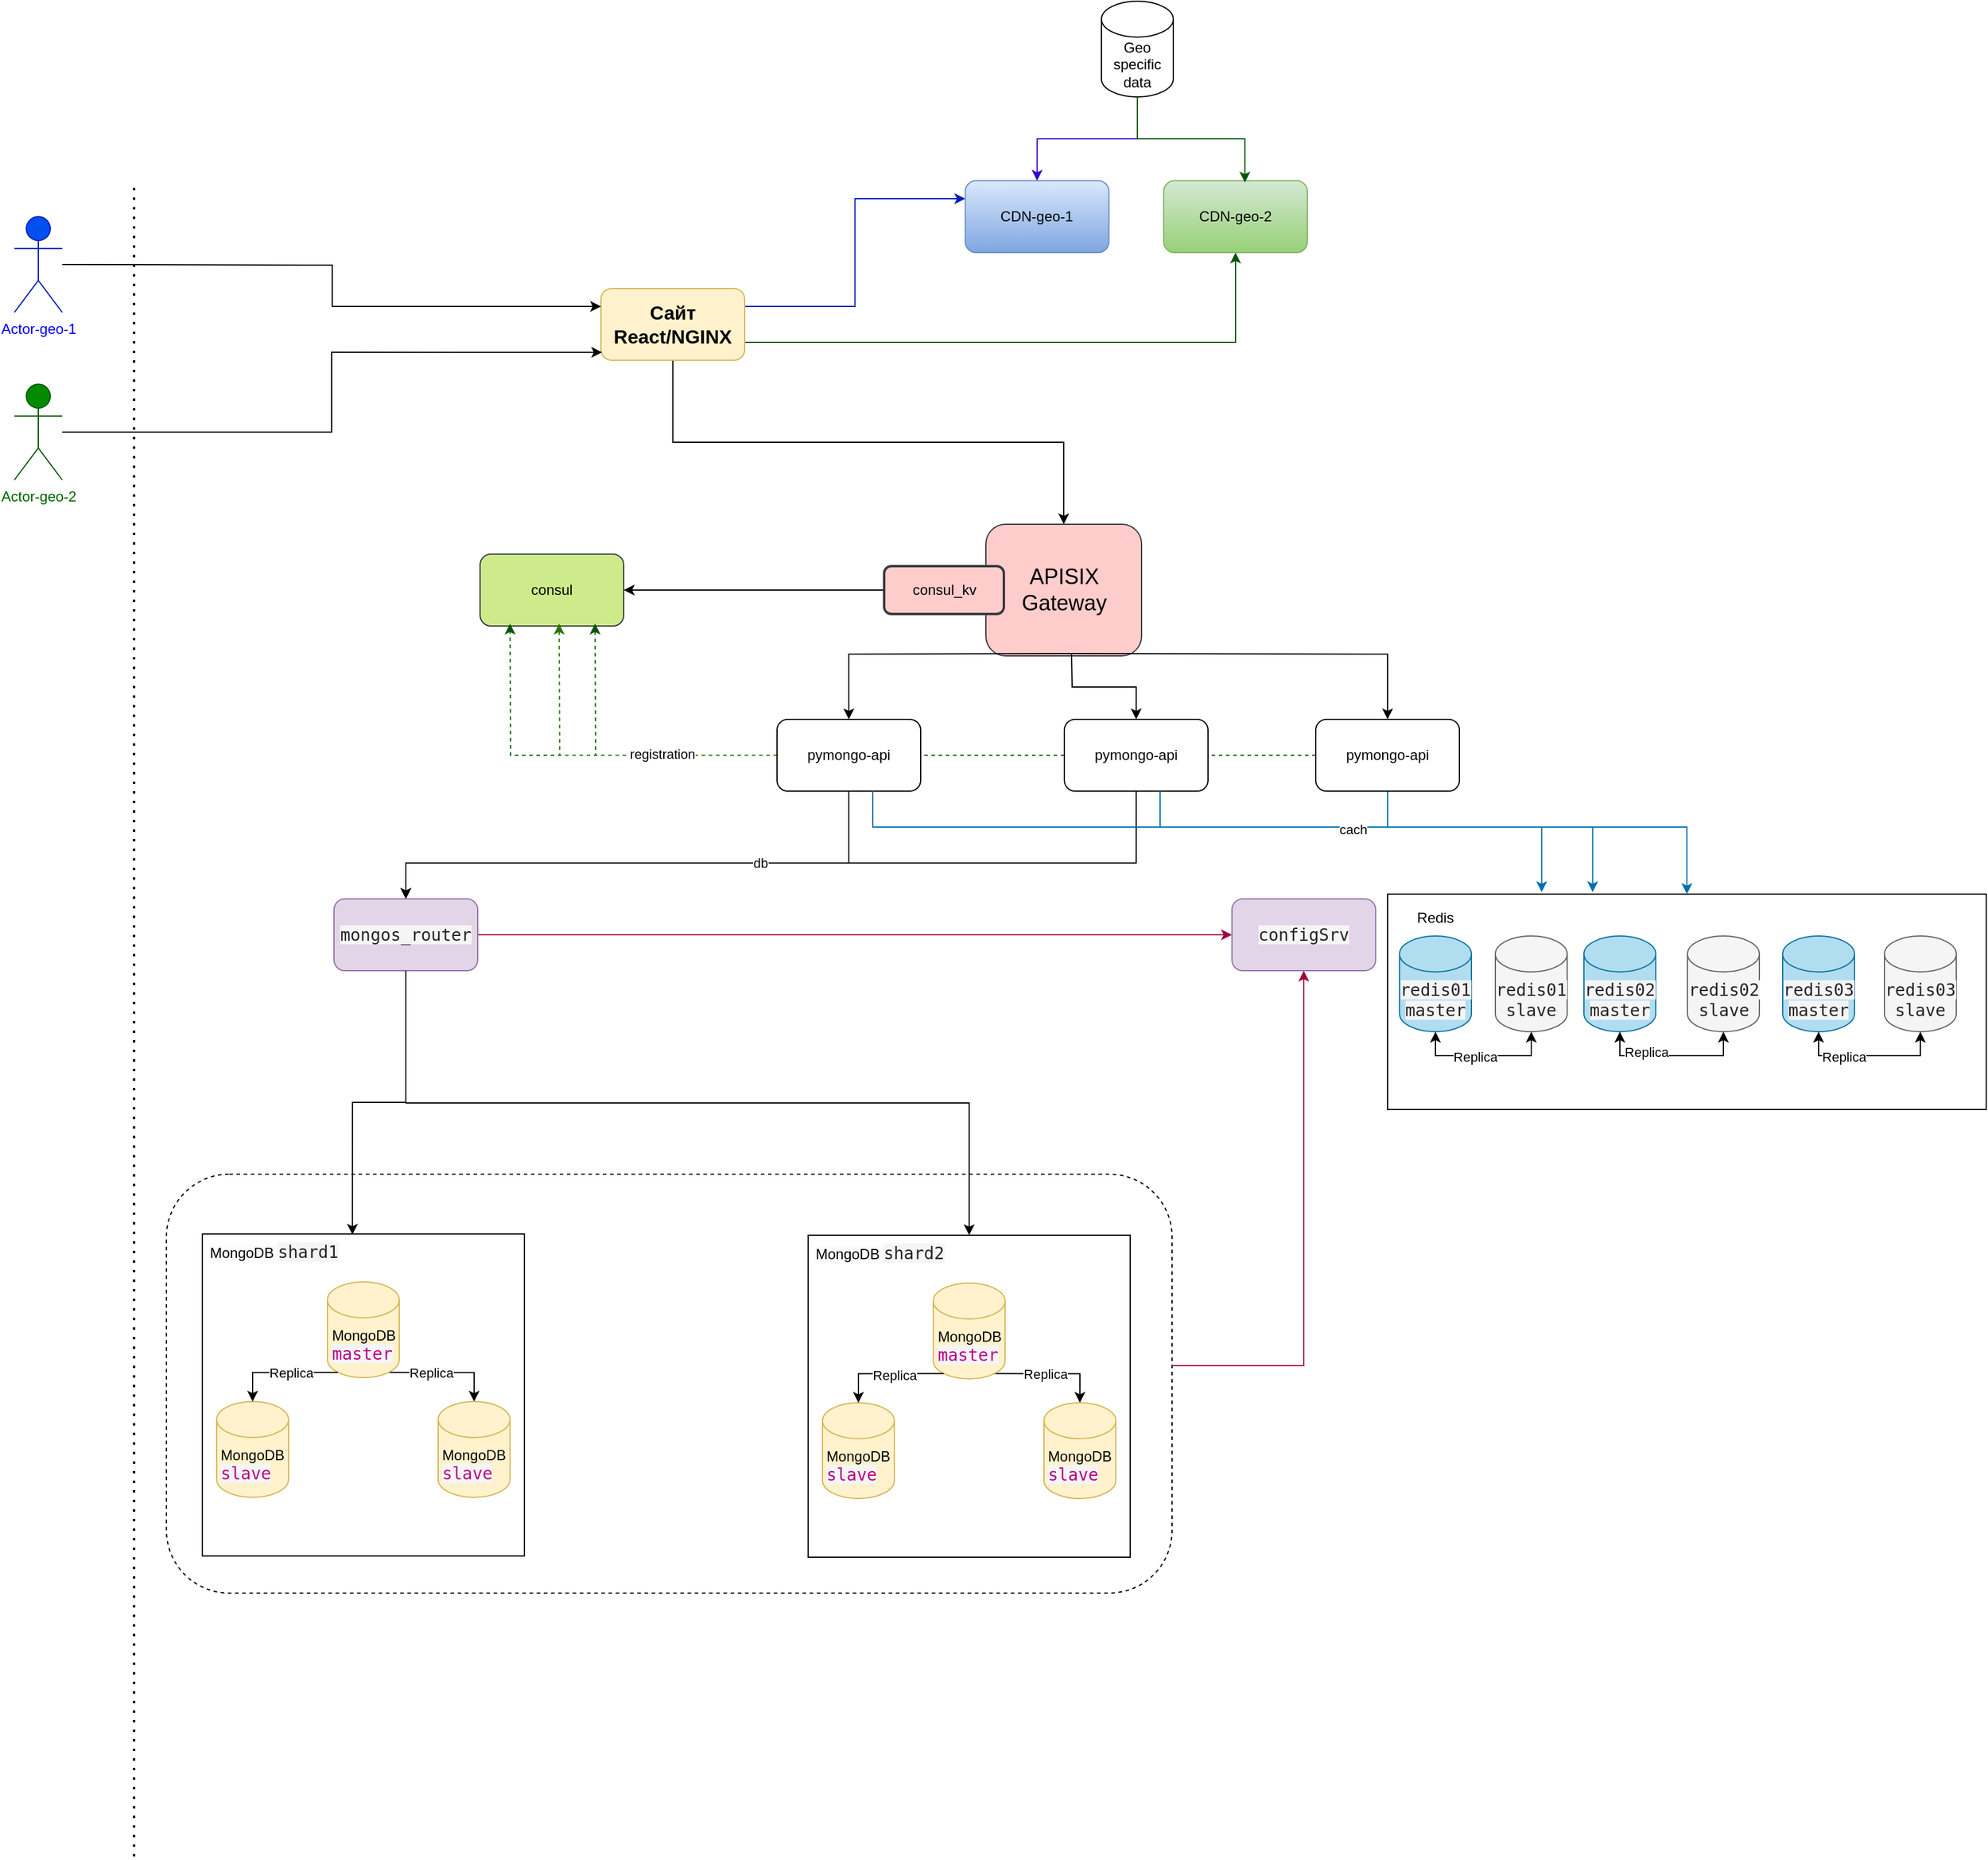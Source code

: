 <mxfile version="24.2.5" type="device">
  <diagram name="Задание 6. CDN" id="KJF2FHM4Iy227K-hH0AW">
    <mxGraphModel dx="4148" dy="1241" grid="1" gridSize="10" guides="1" tooltips="1" connect="1" arrows="1" fold="1" page="1" pageScale="1" pageWidth="827" pageHeight="1169" math="0" shadow="0">
      <root>
        <mxCell id="0" />
        <mxCell id="1" parent="0" />
        <mxCell id="erF_tCyvvEDUomRim_DL-97" style="edgeStyle=orthogonalEdgeStyle;rounded=0;orthogonalLoop=1;jettySize=auto;html=1;exitX=1;exitY=0.25;exitDx=0;exitDy=0;entryX=0;entryY=0.25;entryDx=0;entryDy=0;fillColor=#0050ef;strokeColor=#001DBC;" parent="1" source="erF_tCyvvEDUomRim_DL-92" target="erF_tCyvvEDUomRim_DL-95" edge="1">
          <mxGeometry relative="1" as="geometry" />
        </mxCell>
        <mxCell id="erF_tCyvvEDUomRim_DL-98" style="edgeStyle=orthogonalEdgeStyle;rounded=0;orthogonalLoop=1;jettySize=auto;html=1;exitX=1;exitY=0.75;exitDx=0;exitDy=0;fillColor=#008a00;strokeColor=#005700;" parent="1" source="erF_tCyvvEDUomRim_DL-92" target="erF_tCyvvEDUomRim_DL-96" edge="1">
          <mxGeometry relative="1" as="geometry" />
        </mxCell>
        <mxCell id="8hpsgEoPrptNPxrvnO7z-44" style="edgeStyle=orthogonalEdgeStyle;rounded=0;orthogonalLoop=1;jettySize=auto;html=1;exitX=0.5;exitY=1;exitDx=0;exitDy=0;entryX=0.5;entryY=0;entryDx=0;entryDy=0;" parent="1" source="erF_tCyvvEDUomRim_DL-92" target="8hpsgEoPrptNPxrvnO7z-6" edge="1">
          <mxGeometry relative="1" as="geometry" />
        </mxCell>
        <mxCell id="erF_tCyvvEDUomRim_DL-92" value="&lt;font style=&quot;font-size: 16px;&quot;&gt;&lt;b&gt;Сайт&lt;/b&gt;&lt;/font&gt;&lt;div style=&quot;font-size: 16px;&quot;&gt;&lt;font style=&quot;font-size: 16px;&quot;&gt;&lt;b&gt;React/NGINX&lt;/b&gt;&lt;/font&gt;&lt;/div&gt;" style="rounded=1;whiteSpace=wrap;html=1;fillColor=#fff2cc;strokeColor=#d6b656;" parent="1" vertex="1">
          <mxGeometry x="530" y="1433" width="120" height="60" as="geometry" />
        </mxCell>
        <mxCell id="erF_tCyvvEDUomRim_DL-93" style="edgeStyle=orthogonalEdgeStyle;rounded=0;orthogonalLoop=1;jettySize=auto;html=1;entryX=0;entryY=0.25;entryDx=0;entryDy=0;" parent="1" target="erF_tCyvvEDUomRim_DL-92" edge="1">
          <mxGeometry relative="1" as="geometry">
            <mxPoint x="80" y="1413" as="sourcePoint" />
          </mxGeometry>
        </mxCell>
        <mxCell id="erF_tCyvvEDUomRim_DL-94" value="&lt;font color=&quot;#0000ff&quot;&gt;Actor-geo-1&lt;/font&gt;" style="shape=umlActor;verticalLabelPosition=bottom;verticalAlign=top;html=1;outlineConnect=0;fillColor=#0050ef;fontColor=#ffffff;strokeColor=#001DBC;" parent="1" vertex="1">
          <mxGeometry x="40" y="1373" width="40" height="80" as="geometry" />
        </mxCell>
        <mxCell id="erF_tCyvvEDUomRim_DL-95" value="CDN-geo-1" style="rounded=1;whiteSpace=wrap;html=1;fillColor=#dae8fc;gradientColor=#7ea6e0;strokeColor=#6c8ebf;" parent="1" vertex="1">
          <mxGeometry x="834.25" y="1343" width="120" height="60" as="geometry" />
        </mxCell>
        <mxCell id="erF_tCyvvEDUomRim_DL-96" value="CDN-geo-2" style="rounded=1;whiteSpace=wrap;html=1;fillColor=#d5e8d4;gradientColor=#97d077;strokeColor=#82b366;" parent="1" vertex="1">
          <mxGeometry x="1000" y="1343" width="120" height="60" as="geometry" />
        </mxCell>
        <mxCell id="erF_tCyvvEDUomRim_DL-99" value="&lt;font color=&quot;#006600&quot;&gt;Actor-geo-2&lt;/font&gt;" style="shape=umlActor;verticalLabelPosition=bottom;verticalAlign=top;html=1;outlineConnect=0;fillColor=#008a00;fontColor=#ffffff;strokeColor=#005700;" parent="1" vertex="1">
          <mxGeometry x="40" y="1513" width="40" height="80" as="geometry" />
        </mxCell>
        <mxCell id="erF_tCyvvEDUomRim_DL-102" style="edgeStyle=orthogonalEdgeStyle;rounded=0;orthogonalLoop=1;jettySize=auto;html=1;entryX=0.008;entryY=0.889;entryDx=0;entryDy=0;entryPerimeter=0;" parent="1" source="erF_tCyvvEDUomRim_DL-99" target="erF_tCyvvEDUomRim_DL-92" edge="1">
          <mxGeometry relative="1" as="geometry" />
        </mxCell>
        <mxCell id="erF_tCyvvEDUomRim_DL-106" value="" style="endArrow=none;dashed=1;html=1;dashPattern=1 3;strokeWidth=2;rounded=0;" parent="1" edge="1">
          <mxGeometry width="50" height="50" relative="1" as="geometry">
            <mxPoint x="140" y="2743" as="sourcePoint" />
            <mxPoint x="140" y="1348" as="targetPoint" />
          </mxGeometry>
        </mxCell>
        <mxCell id="8hpsgEoPrptNPxrvnO7z-3" value="consul" style="rounded=1;whiteSpace=wrap;html=1;fillColor=#cdeb8b;strokeColor=#36393d;" parent="1" vertex="1">
          <mxGeometry x="429" y="1655" width="120" height="60" as="geometry" />
        </mxCell>
        <mxCell id="8hpsgEoPrptNPxrvnO7z-6" value="&lt;span style=&quot;font-family: &amp;quot;YS Text&amp;quot;, Arial, Helvetica, sans-serif; font-size: 18px; text-align: start; white-space-collapse: preserve;&quot;&gt;APISIX Gateway&lt;/span&gt;" style="rounded=1;whiteSpace=wrap;html=1;fillColor=#ffcccc;strokeColor=#36393d;" parent="1" vertex="1">
          <mxGeometry x="851.5" y="1630" width="130" height="110" as="geometry" />
        </mxCell>
        <mxCell id="8hpsgEoPrptNPxrvnO7z-7" style="edgeStyle=orthogonalEdgeStyle;rounded=0;orthogonalLoop=1;jettySize=auto;html=1;exitX=0;exitY=0.5;exitDx=0;exitDy=0;entryX=1;entryY=0.5;entryDx=0;entryDy=0;" parent="1" source="8hpsgEoPrptNPxrvnO7z-8" target="8hpsgEoPrptNPxrvnO7z-3" edge="1">
          <mxGeometry relative="1" as="geometry" />
        </mxCell>
        <mxCell id="8hpsgEoPrptNPxrvnO7z-8" value="consul_kv" style="rounded=1;whiteSpace=wrap;html=1;fillColor=#ffcccc;strokeColor=#36393d;strokeWidth=2;" parent="1" vertex="1">
          <mxGeometry x="766.5" y="1665" width="100" height="40" as="geometry" />
        </mxCell>
        <mxCell id="8hpsgEoPrptNPxrvnO7z-46" style="edgeStyle=orthogonalEdgeStyle;rounded=0;orthogonalLoop=1;jettySize=auto;html=1;exitX=0.5;exitY=1;exitDx=0;exitDy=0;exitPerimeter=0;entryX=0.5;entryY=0;entryDx=0;entryDy=0;fillColor=#6a00ff;strokeColor=#3700CC;" parent="1" source="8hpsgEoPrptNPxrvnO7z-45" target="erF_tCyvvEDUomRim_DL-95" edge="1">
          <mxGeometry relative="1" as="geometry" />
        </mxCell>
        <mxCell id="8hpsgEoPrptNPxrvnO7z-45" value="Geo specific data" style="shape=cylinder3;whiteSpace=wrap;html=1;boundedLbl=1;backgroundOutline=1;size=15;" parent="1" vertex="1">
          <mxGeometry x="948" y="1193" width="60" height="80" as="geometry" />
        </mxCell>
        <mxCell id="8hpsgEoPrptNPxrvnO7z-47" style="edgeStyle=orthogonalEdgeStyle;rounded=0;orthogonalLoop=1;jettySize=auto;html=1;exitX=0.5;exitY=1;exitDx=0;exitDy=0;exitPerimeter=0;entryX=0.565;entryY=0.024;entryDx=0;entryDy=0;entryPerimeter=0;fillColor=#008a00;strokeColor=#005700;" parent="1" source="8hpsgEoPrptNPxrvnO7z-45" target="erF_tCyvvEDUomRim_DL-96" edge="1">
          <mxGeometry relative="1" as="geometry" />
        </mxCell>
        <mxCell id="zAv0b-ze88hExYa7rtgp-24" style="edgeStyle=orthogonalEdgeStyle;rounded=0;orthogonalLoop=1;jettySize=auto;html=1;exitX=0;exitY=0.5;exitDx=0;exitDy=0;entryX=0.161;entryY=1.006;entryDx=0;entryDy=0;entryPerimeter=0;fillColor=#008a00;strokeColor=#005700;dashed=1;" edge="1" parent="1" source="zAv0b-ze88hExYa7rtgp-79">
          <mxGeometry relative="1" as="geometry">
            <mxPoint x="454" y="1713" as="targetPoint" />
          </mxGeometry>
        </mxCell>
        <mxCell id="zAv0b-ze88hExYa7rtgp-25" style="edgeStyle=orthogonalEdgeStyle;rounded=0;orthogonalLoop=1;jettySize=auto;html=1;exitX=0;exitY=0.5;exitDx=0;exitDy=0;entryX=0.75;entryY=1;entryDx=0;entryDy=0;fillColor=#008a00;strokeColor=#005700;dashed=1;" edge="1" parent="1" source="zAv0b-ze88hExYa7rtgp-60">
          <mxGeometry relative="1" as="geometry">
            <mxPoint x="525" y="1713" as="targetPoint" />
          </mxGeometry>
        </mxCell>
        <mxCell id="zAv0b-ze88hExYa7rtgp-26" style="edgeStyle=orthogonalEdgeStyle;rounded=0;orthogonalLoop=1;jettySize=auto;html=1;exitX=0.5;exitY=1;exitDx=0;exitDy=0;entryX=0.5;entryY=0;entryDx=0;entryDy=0;" edge="1" parent="1" target="zAv0b-ze88hExYa7rtgp-57">
          <mxGeometry relative="1" as="geometry">
            <mxPoint x="923" y="1738" as="sourcePoint" />
          </mxGeometry>
        </mxCell>
        <mxCell id="zAv0b-ze88hExYa7rtgp-27" style="edgeStyle=orthogonalEdgeStyle;rounded=0;orthogonalLoop=1;jettySize=auto;html=1;exitX=0.5;exitY=1;exitDx=0;exitDy=0;entryX=0.5;entryY=0;entryDx=0;entryDy=0;" edge="1" parent="1" target="zAv0b-ze88hExYa7rtgp-60">
          <mxGeometry relative="1" as="geometry">
            <mxPoint x="923" y="1738" as="sourcePoint" />
          </mxGeometry>
        </mxCell>
        <mxCell id="zAv0b-ze88hExYa7rtgp-28" style="edgeStyle=orthogonalEdgeStyle;rounded=0;orthogonalLoop=1;jettySize=auto;html=1;exitX=0.5;exitY=1;exitDx=0;exitDy=0;entryX=0.5;entryY=0;entryDx=0;entryDy=0;" edge="1" parent="1" target="zAv0b-ze88hExYa7rtgp-79">
          <mxGeometry relative="1" as="geometry">
            <mxPoint x="923" y="1738" as="sourcePoint" />
          </mxGeometry>
        </mxCell>
        <mxCell id="zAv0b-ze88hExYa7rtgp-29" value="" style="rounded=1;whiteSpace=wrap;html=1;dashed=1;" vertex="1" parent="1">
          <mxGeometry x="167" y="2173" width="840" height="350" as="geometry" />
        </mxCell>
        <mxCell id="zAv0b-ze88hExYa7rtgp-30" value="" style="whiteSpace=wrap;html=1;aspect=fixed;" vertex="1" parent="1">
          <mxGeometry x="703" y="2224" width="269" height="269" as="geometry" />
        </mxCell>
        <mxCell id="zAv0b-ze88hExYa7rtgp-31" value="" style="whiteSpace=wrap;html=1;aspect=fixed;" vertex="1" parent="1">
          <mxGeometry x="197" y="2223" width="269" height="269" as="geometry" />
        </mxCell>
        <mxCell id="zAv0b-ze88hExYa7rtgp-32" style="edgeStyle=orthogonalEdgeStyle;rounded=0;orthogonalLoop=1;jettySize=auto;html=1;exitX=1;exitY=0.5;exitDx=0;exitDy=0;fillColor=#d80073;strokeColor=#A50040;" edge="1" parent="1" source="zAv0b-ze88hExYa7rtgp-34" target="zAv0b-ze88hExYa7rtgp-35">
          <mxGeometry relative="1" as="geometry" />
        </mxCell>
        <mxCell id="zAv0b-ze88hExYa7rtgp-33" style="edgeStyle=orthogonalEdgeStyle;rounded=0;orthogonalLoop=1;jettySize=auto;html=1;exitX=0.5;exitY=1;exitDx=0;exitDy=0;entryX=0.5;entryY=0;entryDx=0;entryDy=0;" edge="1" parent="1" source="zAv0b-ze88hExYa7rtgp-34" target="zAv0b-ze88hExYa7rtgp-30">
          <mxGeometry relative="1" as="geometry" />
        </mxCell>
        <mxCell id="zAv0b-ze88hExYa7rtgp-34" value="&lt;span style=&quot;color: rgba(0, 0, 0, 0.85); font-family: Menlo, &amp;quot;Ubuntu Mono&amp;quot;, consolas, source-code-pro, monospace; font-size: 14px; text-align: start; white-space: pre; background-color: rgb(245, 245, 245);&quot;&gt;mongos_router&lt;/span&gt;" style="rounded=1;whiteSpace=wrap;html=1;fillColor=#e1d5e7;strokeColor=#9673a6;" vertex="1" parent="1">
          <mxGeometry x="307" y="1943" width="120" height="60" as="geometry" />
        </mxCell>
        <mxCell id="zAv0b-ze88hExYa7rtgp-35" value="&lt;span style=&quot;color: rgba(0, 0, 0, 0.85); font-family: Menlo, &amp;quot;Ubuntu Mono&amp;quot;, consolas, source-code-pro, monospace; font-size: 14px; text-align: start; white-space: pre; background-color: rgb(245, 245, 245);&quot;&gt;configSrv&lt;/span&gt;" style="rounded=1;whiteSpace=wrap;html=1;fillColor=#e1d5e7;strokeColor=#9673a6;" vertex="1" parent="1">
          <mxGeometry x="1057" y="1943" width="120" height="60" as="geometry" />
        </mxCell>
        <mxCell id="zAv0b-ze88hExYa7rtgp-36" value="&lt;br&gt;&lt;br style=&quot;forced-color-adjust: none; color: rgb(0, 0, 0); font-family: Helvetica; font-size: 12px; font-style: normal; font-variant-ligatures: normal; font-variant-caps: normal; font-weight: 400; letter-spacing: normal; orphans: 2; text-align: center; text-indent: 0px; text-transform: none; widows: 2; word-spacing: 0px; -webkit-text-stroke-width: 0px; white-space: normal; background-color: rgb(251, 251, 251); text-decoration-thickness: initial; text-decoration-style: initial; text-decoration-color: initial;&quot;&gt;&lt;span style=&quot;forced-color-adjust: none; color: rgb(0, 0, 0); font-family: Helvetica; font-size: 12px; font-style: normal; font-variant-ligatures: normal; font-variant-caps: normal; font-weight: 400; letter-spacing: normal; orphans: 2; text-align: center; text-indent: 0px; text-transform: none; widows: 2; word-spacing: 0px; -webkit-text-stroke-width: 0px; white-space: normal; text-decoration-thickness: initial; text-decoration-style: initial; text-decoration-color: initial; background-color: rgb(251, 251, 251); float: none; display: inline !important;&quot;&gt;MongoDB&amp;nbsp;&lt;span style=&quot;background-color: rgb(245, 245, 245); color: rgba(0, 0, 0, 0.85); font-family: Menlo, &amp;quot;Ubuntu Mono&amp;quot;, consolas, source-code-pro, monospace; font-size: 14px; text-align: start; white-space: pre;&quot;&gt;shard1&lt;/span&gt;&lt;br&gt;&lt;/span&gt;&lt;br style=&quot;forced-color-adjust: none; color: rgb(0, 0, 0); font-family: Helvetica; font-size: 12px; font-style: normal; font-variant-ligatures: normal; font-variant-caps: normal; font-weight: 400; letter-spacing: normal; orphans: 2; text-align: center; text-indent: 0px; text-transform: none; widows: 2; word-spacing: 0px; -webkit-text-stroke-width: 0px; white-space: normal; background-color: rgb(251, 251, 251); text-decoration-thickness: initial; text-decoration-style: initial; text-decoration-color: initial;&quot;&gt;&lt;div&gt;&lt;br/&gt;&lt;/div&gt;" style="text;html=1;align=center;verticalAlign=middle;whiteSpace=wrap;rounded=0;" vertex="1" parent="1">
          <mxGeometry x="227" y="2223" width="60" height="30" as="geometry" />
        </mxCell>
        <mxCell id="zAv0b-ze88hExYa7rtgp-37" style="edgeStyle=orthogonalEdgeStyle;rounded=0;orthogonalLoop=1;jettySize=auto;html=1;exitX=0.855;exitY=1;exitDx=0;exitDy=-4.35;exitPerimeter=0;" edge="1" parent="1" source="zAv0b-ze88hExYa7rtgp-39" target="zAv0b-ze88hExYa7rtgp-40">
          <mxGeometry relative="1" as="geometry" />
        </mxCell>
        <mxCell id="zAv0b-ze88hExYa7rtgp-38" value="Replica" style="edgeLabel;html=1;align=center;verticalAlign=middle;resizable=0;points=[];" vertex="1" connectable="0" parent="zAv0b-ze88hExYa7rtgp-37">
          <mxGeometry x="-0.263" relative="1" as="geometry">
            <mxPoint as="offset" />
          </mxGeometry>
        </mxCell>
        <mxCell id="zAv0b-ze88hExYa7rtgp-39" value="MongoDB&lt;div style=&quot;text-align: start;&quot;&gt;&lt;font face=&quot;Menlo, Ubuntu Mono, consolas, source-code-pro, monospace&quot; color=&quot;rgba(0, 0, 0, 0.85)&quot;&gt;&lt;span style=&quot;font-size: 14px; white-space: pre; background-color: rgb(245, 245, 245);&quot;&gt;master&lt;/span&gt;&lt;/font&gt;&lt;/div&gt;" style="shape=cylinder3;whiteSpace=wrap;html=1;boundedLbl=1;backgroundOutline=1;size=15;fillColor=#fff2cc;strokeColor=#d6b656;" vertex="1" parent="1">
          <mxGeometry x="301.5" y="2263" width="60" height="80" as="geometry" />
        </mxCell>
        <mxCell id="zAv0b-ze88hExYa7rtgp-40" value="MongoDB&lt;div style=&quot;text-align: start;&quot;&gt;&lt;font face=&quot;Menlo, Ubuntu Mono, consolas, source-code-pro, monospace&quot; color=&quot;rgba(0, 0, 0, 0.85)&quot;&gt;&lt;span style=&quot;font-size: 14px; white-space: pre; background-color: rgb(245, 245, 245);&quot;&gt;slave&lt;/span&gt;&lt;/font&gt;&lt;/div&gt;" style="shape=cylinder3;whiteSpace=wrap;html=1;boundedLbl=1;backgroundOutline=1;size=15;fillColor=#fff2cc;strokeColor=#d6b656;" vertex="1" parent="1">
          <mxGeometry x="394" y="2363" width="60" height="80" as="geometry" />
        </mxCell>
        <mxCell id="zAv0b-ze88hExYa7rtgp-41" value="MongoDB&lt;div style=&quot;text-align: start;&quot;&gt;&lt;font face=&quot;Menlo, Ubuntu Mono, consolas, source-code-pro, monospace&quot; color=&quot;rgba(0, 0, 0, 0.85)&quot;&gt;&lt;span style=&quot;font-size: 14px; white-space: pre; background-color: rgb(245, 245, 245);&quot;&gt;slave&lt;/span&gt;&lt;/font&gt;&lt;/div&gt;" style="shape=cylinder3;whiteSpace=wrap;html=1;boundedLbl=1;backgroundOutline=1;size=15;fillColor=#fff2cc;strokeColor=#d6b656;" vertex="1" parent="1">
          <mxGeometry x="209" y="2363" width="60" height="80" as="geometry" />
        </mxCell>
        <mxCell id="zAv0b-ze88hExYa7rtgp-42" style="edgeStyle=orthogonalEdgeStyle;rounded=0;orthogonalLoop=1;jettySize=auto;html=1;exitX=0.145;exitY=1;exitDx=0;exitDy=-4.35;exitPerimeter=0;entryX=0.5;entryY=0;entryDx=0;entryDy=0;entryPerimeter=0;" edge="1" parent="1" source="zAv0b-ze88hExYa7rtgp-39" target="zAv0b-ze88hExYa7rtgp-41">
          <mxGeometry relative="1" as="geometry" />
        </mxCell>
        <mxCell id="zAv0b-ze88hExYa7rtgp-43" value="Replica" style="edgeLabel;html=1;align=center;verticalAlign=middle;resizable=0;points=[];" vertex="1" connectable="0" parent="zAv0b-ze88hExYa7rtgp-42">
          <mxGeometry x="-0.179" relative="1" as="geometry">
            <mxPoint as="offset" />
          </mxGeometry>
        </mxCell>
        <mxCell id="zAv0b-ze88hExYa7rtgp-44" value="&lt;br&gt;&lt;br style=&quot;forced-color-adjust: none; color: rgb(0, 0, 0); font-family: Helvetica; font-size: 12px; font-style: normal; font-variant-ligatures: normal; font-variant-caps: normal; font-weight: 400; letter-spacing: normal; orphans: 2; text-align: center; text-indent: 0px; text-transform: none; widows: 2; word-spacing: 0px; -webkit-text-stroke-width: 0px; white-space: normal; background-color: rgb(251, 251, 251); text-decoration-thickness: initial; text-decoration-style: initial; text-decoration-color: initial;&quot;&gt;&lt;span style=&quot;forced-color-adjust: none; color: rgb(0, 0, 0); font-family: Helvetica; font-size: 12px; font-style: normal; font-variant-ligatures: normal; font-variant-caps: normal; font-weight: 400; letter-spacing: normal; orphans: 2; text-align: center; text-indent: 0px; text-transform: none; widows: 2; word-spacing: 0px; -webkit-text-stroke-width: 0px; white-space: normal; text-decoration-thickness: initial; text-decoration-style: initial; text-decoration-color: initial; background-color: rgb(251, 251, 251); float: none; display: inline !important;&quot;&gt;MongoDB&amp;nbsp;&lt;span style=&quot;background-color: rgb(245, 245, 245); color: rgba(0, 0, 0, 0.85); font-family: Menlo, &amp;quot;Ubuntu Mono&amp;quot;, consolas, source-code-pro, monospace; font-size: 14px; text-align: start; white-space: pre;&quot;&gt;shard2&lt;/span&gt;&lt;br&gt;&lt;/span&gt;&lt;br style=&quot;forced-color-adjust: none; color: rgb(0, 0, 0); font-family: Helvetica; font-size: 12px; font-style: normal; font-variant-ligatures: normal; font-variant-caps: normal; font-weight: 400; letter-spacing: normal; orphans: 2; text-align: center; text-indent: 0px; text-transform: none; widows: 2; word-spacing: 0px; -webkit-text-stroke-width: 0px; white-space: normal; background-color: rgb(251, 251, 251); text-decoration-thickness: initial; text-decoration-style: initial; text-decoration-color: initial;&quot;&gt;&lt;div&gt;&lt;br&gt;&lt;/div&gt;" style="text;html=1;align=center;verticalAlign=middle;whiteSpace=wrap;rounded=0;" vertex="1" parent="1">
          <mxGeometry x="733" y="2224" width="60" height="30" as="geometry" />
        </mxCell>
        <mxCell id="zAv0b-ze88hExYa7rtgp-45" style="edgeStyle=orthogonalEdgeStyle;rounded=0;orthogonalLoop=1;jettySize=auto;html=1;exitX=0.855;exitY=1;exitDx=0;exitDy=-4.35;exitPerimeter=0;" edge="1" parent="1" source="zAv0b-ze88hExYa7rtgp-47" target="zAv0b-ze88hExYa7rtgp-48">
          <mxGeometry relative="1" as="geometry" />
        </mxCell>
        <mxCell id="zAv0b-ze88hExYa7rtgp-46" value="Replica" style="edgeLabel;html=1;align=center;verticalAlign=middle;resizable=0;points=[];" vertex="1" connectable="0" parent="zAv0b-ze88hExYa7rtgp-45">
          <mxGeometry x="-0.116" relative="1" as="geometry">
            <mxPoint as="offset" />
          </mxGeometry>
        </mxCell>
        <mxCell id="zAv0b-ze88hExYa7rtgp-47" value="MongoDB&lt;div style=&quot;text-align: start;&quot;&gt;&lt;font face=&quot;Menlo, Ubuntu Mono, consolas, source-code-pro, monospace&quot; color=&quot;rgba(0, 0, 0, 0.85)&quot;&gt;&lt;span style=&quot;font-size: 14px; white-space: pre; background-color: rgb(245, 245, 245);&quot;&gt;master&lt;/span&gt;&lt;/font&gt;&lt;/div&gt;" style="shape=cylinder3;whiteSpace=wrap;html=1;boundedLbl=1;backgroundOutline=1;size=15;fillColor=#fff2cc;strokeColor=#d6b656;" vertex="1" parent="1">
          <mxGeometry x="807.5" y="2264" width="60" height="80" as="geometry" />
        </mxCell>
        <mxCell id="zAv0b-ze88hExYa7rtgp-48" value="MongoDB&lt;div style=&quot;text-align: start;&quot;&gt;&lt;font face=&quot;Menlo, Ubuntu Mono, consolas, source-code-pro, monospace&quot; color=&quot;rgba(0, 0, 0, 0.85)&quot;&gt;&lt;span style=&quot;font-size: 14px; white-space: pre; background-color: rgb(245, 245, 245);&quot;&gt;slave&lt;/span&gt;&lt;/font&gt;&lt;/div&gt;" style="shape=cylinder3;whiteSpace=wrap;html=1;boundedLbl=1;backgroundOutline=1;size=15;fillColor=#fff2cc;strokeColor=#d6b656;" vertex="1" parent="1">
          <mxGeometry x="900" y="2364" width="60" height="80" as="geometry" />
        </mxCell>
        <mxCell id="zAv0b-ze88hExYa7rtgp-49" value="MongoDB&lt;div style=&quot;text-align: start;&quot;&gt;&lt;font face=&quot;Menlo, Ubuntu Mono, consolas, source-code-pro, monospace&quot; color=&quot;rgba(0, 0, 0, 0.85)&quot;&gt;&lt;span style=&quot;font-size: 14px; white-space: pre; background-color: rgb(245, 245, 245);&quot;&gt;slave&lt;/span&gt;&lt;/font&gt;&lt;/div&gt;" style="shape=cylinder3;whiteSpace=wrap;html=1;boundedLbl=1;backgroundOutline=1;size=15;fillColor=#fff2cc;strokeColor=#d6b656;" vertex="1" parent="1">
          <mxGeometry x="715" y="2364" width="60" height="80" as="geometry" />
        </mxCell>
        <mxCell id="zAv0b-ze88hExYa7rtgp-50" style="edgeStyle=orthogonalEdgeStyle;rounded=0;orthogonalLoop=1;jettySize=auto;html=1;exitX=0.145;exitY=1;exitDx=0;exitDy=-4.35;exitPerimeter=0;entryX=0.5;entryY=0;entryDx=0;entryDy=0;entryPerimeter=0;" edge="1" parent="1" source="zAv0b-ze88hExYa7rtgp-47" target="zAv0b-ze88hExYa7rtgp-49">
          <mxGeometry relative="1" as="geometry" />
        </mxCell>
        <mxCell id="zAv0b-ze88hExYa7rtgp-51" value="Replica" style="edgeLabel;html=1;align=center;verticalAlign=middle;resizable=0;points=[];" vertex="1" connectable="0" parent="zAv0b-ze88hExYa7rtgp-50">
          <mxGeometry x="-0.137" y="1" relative="1" as="geometry">
            <mxPoint as="offset" />
          </mxGeometry>
        </mxCell>
        <mxCell id="zAv0b-ze88hExYa7rtgp-52" style="edgeStyle=orthogonalEdgeStyle;rounded=0;orthogonalLoop=1;jettySize=auto;html=1;exitX=0.5;exitY=1;exitDx=0;exitDy=0;entryX=0.466;entryY=0.002;entryDx=0;entryDy=0;entryPerimeter=0;" edge="1" parent="1" source="zAv0b-ze88hExYa7rtgp-34" target="zAv0b-ze88hExYa7rtgp-31">
          <mxGeometry relative="1" as="geometry" />
        </mxCell>
        <mxCell id="zAv0b-ze88hExYa7rtgp-53" style="edgeStyle=orthogonalEdgeStyle;rounded=0;orthogonalLoop=1;jettySize=auto;html=1;exitX=1;exitY=0.457;exitDx=0;exitDy=0;fillColor=#d80073;strokeColor=#A50040;exitPerimeter=0;entryX=0.5;entryY=1;entryDx=0;entryDy=0;" edge="1" parent="1" source="zAv0b-ze88hExYa7rtgp-29" target="zAv0b-ze88hExYa7rtgp-35">
          <mxGeometry relative="1" as="geometry">
            <mxPoint x="1033" y="2333" as="sourcePoint" />
            <mxPoint x="1663" y="2333" as="targetPoint" />
          </mxGeometry>
        </mxCell>
        <mxCell id="zAv0b-ze88hExYa7rtgp-54" style="edgeStyle=orthogonalEdgeStyle;rounded=0;orthogonalLoop=1;jettySize=auto;html=1;exitX=0.5;exitY=1;exitDx=0;exitDy=0;entryX=0.5;entryY=0;entryDx=0;entryDy=0;" edge="1" parent="1" source="zAv0b-ze88hExYa7rtgp-57" target="zAv0b-ze88hExYa7rtgp-34">
          <mxGeometry relative="1" as="geometry">
            <Array as="points">
              <mxPoint x="737" y="1913" />
              <mxPoint x="367" y="1913" />
            </Array>
          </mxGeometry>
        </mxCell>
        <mxCell id="zAv0b-ze88hExYa7rtgp-55" style="edgeStyle=orthogonalEdgeStyle;rounded=0;orthogonalLoop=1;jettySize=auto;html=1;exitX=0;exitY=0.5;exitDx=0;exitDy=0;entryX=0.5;entryY=1;entryDx=0;entryDy=0;fillColor=#60a917;strokeColor=#2D7600;dashed=1;" edge="1" parent="1" source="zAv0b-ze88hExYa7rtgp-57">
          <mxGeometry relative="1" as="geometry">
            <mxPoint x="495" y="1713" as="targetPoint" />
          </mxGeometry>
        </mxCell>
        <mxCell id="zAv0b-ze88hExYa7rtgp-56" value="registration" style="edgeLabel;html=1;align=center;verticalAlign=middle;resizable=0;points=[];" vertex="1" connectable="0" parent="zAv0b-ze88hExYa7rtgp-55">
          <mxGeometry x="-0.343" y="-1" relative="1" as="geometry">
            <mxPoint as="offset" />
          </mxGeometry>
        </mxCell>
        <mxCell id="zAv0b-ze88hExYa7rtgp-57" value="pymongo-api" style="rounded=1;whiteSpace=wrap;html=1;" vertex="1" parent="1">
          <mxGeometry x="677" y="1793" width="120" height="60" as="geometry" />
        </mxCell>
        <mxCell id="zAv0b-ze88hExYa7rtgp-58" style="edgeStyle=orthogonalEdgeStyle;rounded=0;orthogonalLoop=1;jettySize=auto;html=1;exitX=0.5;exitY=1;exitDx=0;exitDy=0;entryX=0.5;entryY=0;entryDx=0;entryDy=0;" edge="1" parent="1" source="zAv0b-ze88hExYa7rtgp-60" target="zAv0b-ze88hExYa7rtgp-34">
          <mxGeometry relative="1" as="geometry">
            <Array as="points">
              <mxPoint x="977" y="1913" />
              <mxPoint x="367" y="1913" />
            </Array>
          </mxGeometry>
        </mxCell>
        <mxCell id="zAv0b-ze88hExYa7rtgp-59" value="db" style="edgeLabel;html=1;align=center;verticalAlign=middle;resizable=0;points=[];" vertex="1" connectable="0" parent="zAv0b-ze88hExYa7rtgp-58">
          <mxGeometry x="0.069" relative="1" as="geometry">
            <mxPoint as="offset" />
          </mxGeometry>
        </mxCell>
        <mxCell id="zAv0b-ze88hExYa7rtgp-60" value="pymongo-api" style="rounded=1;whiteSpace=wrap;html=1;" vertex="1" parent="1">
          <mxGeometry x="917" y="1793" width="120" height="60" as="geometry" />
        </mxCell>
        <mxCell id="zAv0b-ze88hExYa7rtgp-61" style="edgeStyle=orthogonalEdgeStyle;rounded=0;orthogonalLoop=1;jettySize=auto;html=1;entryX=0.855;entryY=0;entryDx=0;entryDy=4.35;entryPerimeter=0;fillColor=#1ba1e2;strokeColor=#006EAF;" edge="1" parent="1">
          <mxGeometry relative="1" as="geometry">
            <mxPoint x="997" y="1853" as="sourcePoint" />
            <Array as="points">
              <mxPoint x="997" y="1883" />
              <mxPoint x="1358" y="1883" />
            </Array>
            <mxPoint x="1358.3" y="1937.35" as="targetPoint" />
          </mxGeometry>
        </mxCell>
        <mxCell id="zAv0b-ze88hExYa7rtgp-62" style="edgeStyle=orthogonalEdgeStyle;rounded=0;orthogonalLoop=1;jettySize=auto;html=1;entryX=0.145;entryY=0;entryDx=0;entryDy=4.35;entryPerimeter=0;fillColor=#1ba1e2;strokeColor=#006EAF;" edge="1" parent="1">
          <mxGeometry relative="1" as="geometry">
            <mxPoint x="757" y="1853" as="sourcePoint" />
            <Array as="points">
              <mxPoint x="757" y="1853" />
              <mxPoint x="757" y="1883" />
              <mxPoint x="1316" y="1883" />
            </Array>
            <mxPoint x="1315.7" y="1937.35" as="targetPoint" />
          </mxGeometry>
        </mxCell>
        <mxCell id="zAv0b-ze88hExYa7rtgp-63" value="cach" style="edgeLabel;html=1;align=center;verticalAlign=middle;resizable=0;points=[];" vertex="1" connectable="0" parent="zAv0b-ze88hExYa7rtgp-62">
          <mxGeometry x="0.341" y="-2" relative="1" as="geometry">
            <mxPoint as="offset" />
          </mxGeometry>
        </mxCell>
        <mxCell id="zAv0b-ze88hExYa7rtgp-64" value="" style="rounded=0;whiteSpace=wrap;html=1;" vertex="1" parent="1">
          <mxGeometry x="1187" y="1939" width="500" height="180" as="geometry" />
        </mxCell>
        <mxCell id="zAv0b-ze88hExYa7rtgp-65" value="&lt;span style=&quot;color: rgba(0, 0, 0, 0.85); font-family: Menlo, &amp;quot;Ubuntu Mono&amp;quot;, consolas, source-code-pro, monospace; font-size: 14px; text-align: start; white-space: pre; background-color: rgb(245, 245, 245);&quot;&gt;redis01&lt;/span&gt;&lt;div&gt;&lt;span style=&quot;color: rgba(0, 0, 0, 0.85); font-family: Menlo, &amp;quot;Ubuntu Mono&amp;quot;, consolas, source-code-pro, monospace; font-size: 14px; text-align: start; white-space: pre; background-color: rgb(245, 245, 245);&quot;&gt;master&lt;/span&gt;&lt;/div&gt;" style="shape=cylinder3;whiteSpace=wrap;html=1;boundedLbl=1;backgroundOutline=1;size=15;fillColor=#b1ddf0;strokeColor=#10739e;" vertex="1" parent="1">
          <mxGeometry x="1197" y="1974" width="60" height="80" as="geometry" />
        </mxCell>
        <mxCell id="zAv0b-ze88hExYa7rtgp-66" value="&lt;span style=&quot;color: rgba(0, 0, 0, 0.85); font-family: Menlo, &amp;quot;Ubuntu Mono&amp;quot;, consolas, source-code-pro, monospace; font-size: 14px; text-align: start; white-space: pre; background-color: rgb(245, 245, 245);&quot;&gt;redis02&lt;/span&gt;&lt;div&gt;&lt;span style=&quot;color: rgba(0, 0, 0, 0.85); font-family: Menlo, &amp;quot;Ubuntu Mono&amp;quot;, consolas, source-code-pro, monospace; font-size: 14px; text-align: start; white-space: pre; background-color: rgb(245, 245, 245);&quot;&gt;master&lt;/span&gt;&lt;/div&gt;" style="shape=cylinder3;whiteSpace=wrap;html=1;boundedLbl=1;backgroundOutline=1;size=15;fillColor=#b1ddf0;strokeColor=#10739e;" vertex="1" parent="1">
          <mxGeometry x="1351" y="1974" width="60" height="80" as="geometry" />
        </mxCell>
        <mxCell id="zAv0b-ze88hExYa7rtgp-67" value="&lt;span style=&quot;color: rgba(0, 0, 0, 0.85); font-family: Menlo, &amp;quot;Ubuntu Mono&amp;quot;, consolas, source-code-pro, monospace; font-size: 14px; text-align: start; white-space: pre; background-color: rgb(245, 245, 245);&quot;&gt;redis01&lt;/span&gt;&lt;div&gt;&lt;span style=&quot;color: rgba(0, 0, 0, 0.85); font-family: Menlo, &amp;quot;Ubuntu Mono&amp;quot;, consolas, source-code-pro, monospace; font-size: 14px; text-align: start; white-space: pre; background-color: rgb(245, 245, 245);&quot;&gt;slave&lt;/span&gt;&lt;/div&gt;" style="shape=cylinder3;whiteSpace=wrap;html=1;boundedLbl=1;backgroundOutline=1;size=15;fillColor=#f5f5f5;strokeColor=#666666;fontColor=#333333;" vertex="1" parent="1">
          <mxGeometry x="1277" y="1974" width="60" height="80" as="geometry" />
        </mxCell>
        <mxCell id="zAv0b-ze88hExYa7rtgp-68" value="&lt;span style=&quot;color: rgba(0, 0, 0, 0.85); font-family: Menlo, &amp;quot;Ubuntu Mono&amp;quot;, consolas, source-code-pro, monospace; font-size: 14px; text-align: start; white-space: pre; background-color: rgb(245, 245, 245);&quot;&gt;redis02&lt;/span&gt;&lt;div&gt;&lt;span style=&quot;color: rgba(0, 0, 0, 0.85); font-family: Menlo, &amp;quot;Ubuntu Mono&amp;quot;, consolas, source-code-pro, monospace; font-size: 14px; text-align: start; white-space: pre; background-color: rgb(245, 245, 245);&quot;&gt;slave&lt;/span&gt;&lt;/div&gt;" style="shape=cylinder3;whiteSpace=wrap;html=1;boundedLbl=1;backgroundOutline=1;size=15;fillColor=#f5f5f5;strokeColor=#666666;fontColor=#333333;" vertex="1" parent="1">
          <mxGeometry x="1437.5" y="1974" width="60" height="80" as="geometry" />
        </mxCell>
        <mxCell id="zAv0b-ze88hExYa7rtgp-69" value="&lt;span style=&quot;color: rgba(0, 0, 0, 0.85); font-family: Menlo, &amp;quot;Ubuntu Mono&amp;quot;, consolas, source-code-pro, monospace; font-size: 14px; text-align: start; white-space: pre; background-color: rgb(245, 245, 245);&quot;&gt;redis03&lt;/span&gt;&lt;div&gt;&lt;span style=&quot;color: rgba(0, 0, 0, 0.85); font-family: Menlo, &amp;quot;Ubuntu Mono&amp;quot;, consolas, source-code-pro, monospace; font-size: 14px; text-align: start; white-space: pre; background-color: rgb(245, 245, 245);&quot;&gt;slave&lt;/span&gt;&lt;/div&gt;" style="shape=cylinder3;whiteSpace=wrap;html=1;boundedLbl=1;backgroundOutline=1;size=15;fillColor=#f5f5f5;strokeColor=#666666;fontColor=#333333;" vertex="1" parent="1">
          <mxGeometry x="1602" y="1974" width="60" height="80" as="geometry" />
        </mxCell>
        <mxCell id="zAv0b-ze88hExYa7rtgp-70" value="&lt;span style=&quot;color: rgba(0, 0, 0, 0.85); font-family: Menlo, &amp;quot;Ubuntu Mono&amp;quot;, consolas, source-code-pro, monospace; font-size: 14px; text-align: start; white-space: pre; background-color: rgb(245, 245, 245);&quot;&gt;redis03&lt;/span&gt;&lt;div&gt;&lt;span style=&quot;color: rgba(0, 0, 0, 0.85); font-family: Menlo, &amp;quot;Ubuntu Mono&amp;quot;, consolas, source-code-pro, monospace; font-size: 14px; text-align: start; white-space: pre; background-color: rgb(245, 245, 245);&quot;&gt;master&lt;/span&gt;&lt;/div&gt;" style="shape=cylinder3;whiteSpace=wrap;html=1;boundedLbl=1;backgroundOutline=1;size=15;fillColor=#b1ddf0;strokeColor=#10739e;" vertex="1" parent="1">
          <mxGeometry x="1517" y="1974" width="60" height="80" as="geometry" />
        </mxCell>
        <mxCell id="zAv0b-ze88hExYa7rtgp-71" style="edgeStyle=orthogonalEdgeStyle;rounded=0;orthogonalLoop=1;jettySize=auto;html=1;exitX=0.5;exitY=1;exitDx=0;exitDy=0;exitPerimeter=0;entryX=0.5;entryY=1;entryDx=0;entryDy=0;entryPerimeter=0;startArrow=classic;startFill=1;" edge="1" parent="1" source="zAv0b-ze88hExYa7rtgp-65" target="zAv0b-ze88hExYa7rtgp-67">
          <mxGeometry relative="1" as="geometry" />
        </mxCell>
        <mxCell id="zAv0b-ze88hExYa7rtgp-72" value="Replica" style="edgeLabel;html=1;align=center;verticalAlign=middle;resizable=0;points=[];" vertex="1" connectable="0" parent="zAv0b-ze88hExYa7rtgp-71">
          <mxGeometry x="-0.122" y="-1" relative="1" as="geometry">
            <mxPoint as="offset" />
          </mxGeometry>
        </mxCell>
        <mxCell id="zAv0b-ze88hExYa7rtgp-73" style="edgeStyle=orthogonalEdgeStyle;rounded=0;orthogonalLoop=1;jettySize=auto;html=1;exitX=0.5;exitY=1;exitDx=0;exitDy=0;exitPerimeter=0;entryX=0.5;entryY=1;entryDx=0;entryDy=0;entryPerimeter=0;startArrow=classic;startFill=1;" edge="1" parent="1" source="zAv0b-ze88hExYa7rtgp-66" target="zAv0b-ze88hExYa7rtgp-68">
          <mxGeometry relative="1" as="geometry" />
        </mxCell>
        <mxCell id="zAv0b-ze88hExYa7rtgp-74" value="Replica" style="edgeLabel;html=1;align=center;verticalAlign=middle;resizable=0;points=[];" vertex="1" connectable="0" parent="zAv0b-ze88hExYa7rtgp-73">
          <mxGeometry x="-0.341" y="3" relative="1" as="geometry">
            <mxPoint as="offset" />
          </mxGeometry>
        </mxCell>
        <mxCell id="zAv0b-ze88hExYa7rtgp-75" style="edgeStyle=orthogonalEdgeStyle;rounded=0;orthogonalLoop=1;jettySize=auto;html=1;exitX=0.5;exitY=1;exitDx=0;exitDy=0;exitPerimeter=0;entryX=0.5;entryY=1;entryDx=0;entryDy=0;entryPerimeter=0;startArrow=classic;startFill=1;" edge="1" parent="1" source="zAv0b-ze88hExYa7rtgp-70" target="zAv0b-ze88hExYa7rtgp-69">
          <mxGeometry relative="1" as="geometry" />
        </mxCell>
        <mxCell id="zAv0b-ze88hExYa7rtgp-76" value="Replica" style="edgeLabel;html=1;align=center;verticalAlign=middle;resizable=0;points=[];" vertex="1" connectable="0" parent="zAv0b-ze88hExYa7rtgp-75">
          <mxGeometry x="-0.349" y="-1" relative="1" as="geometry">
            <mxPoint as="offset" />
          </mxGeometry>
        </mxCell>
        <mxCell id="zAv0b-ze88hExYa7rtgp-77" value="Redis" style="text;html=1;align=center;verticalAlign=middle;whiteSpace=wrap;rounded=0;" vertex="1" parent="1">
          <mxGeometry x="1197" y="1944" width="60" height="30" as="geometry" />
        </mxCell>
        <mxCell id="zAv0b-ze88hExYa7rtgp-78" style="edgeStyle=orthogonalEdgeStyle;rounded=0;orthogonalLoop=1;jettySize=auto;html=1;exitX=0.5;exitY=1;exitDx=0;exitDy=0;entryX=0.5;entryY=0;entryDx=0;entryDy=0;fillColor=#1ba1e2;strokeColor=#006EAF;" edge="1" parent="1" source="zAv0b-ze88hExYa7rtgp-79" target="zAv0b-ze88hExYa7rtgp-64">
          <mxGeometry relative="1" as="geometry">
            <Array as="points">
              <mxPoint x="1187" y="1883" />
              <mxPoint x="1437" y="1883" />
            </Array>
          </mxGeometry>
        </mxCell>
        <mxCell id="zAv0b-ze88hExYa7rtgp-79" value="pymongo-api" style="rounded=1;whiteSpace=wrap;html=1;" vertex="1" parent="1">
          <mxGeometry x="1127" y="1793" width="120" height="60" as="geometry" />
        </mxCell>
      </root>
    </mxGraphModel>
  </diagram>
</mxfile>
